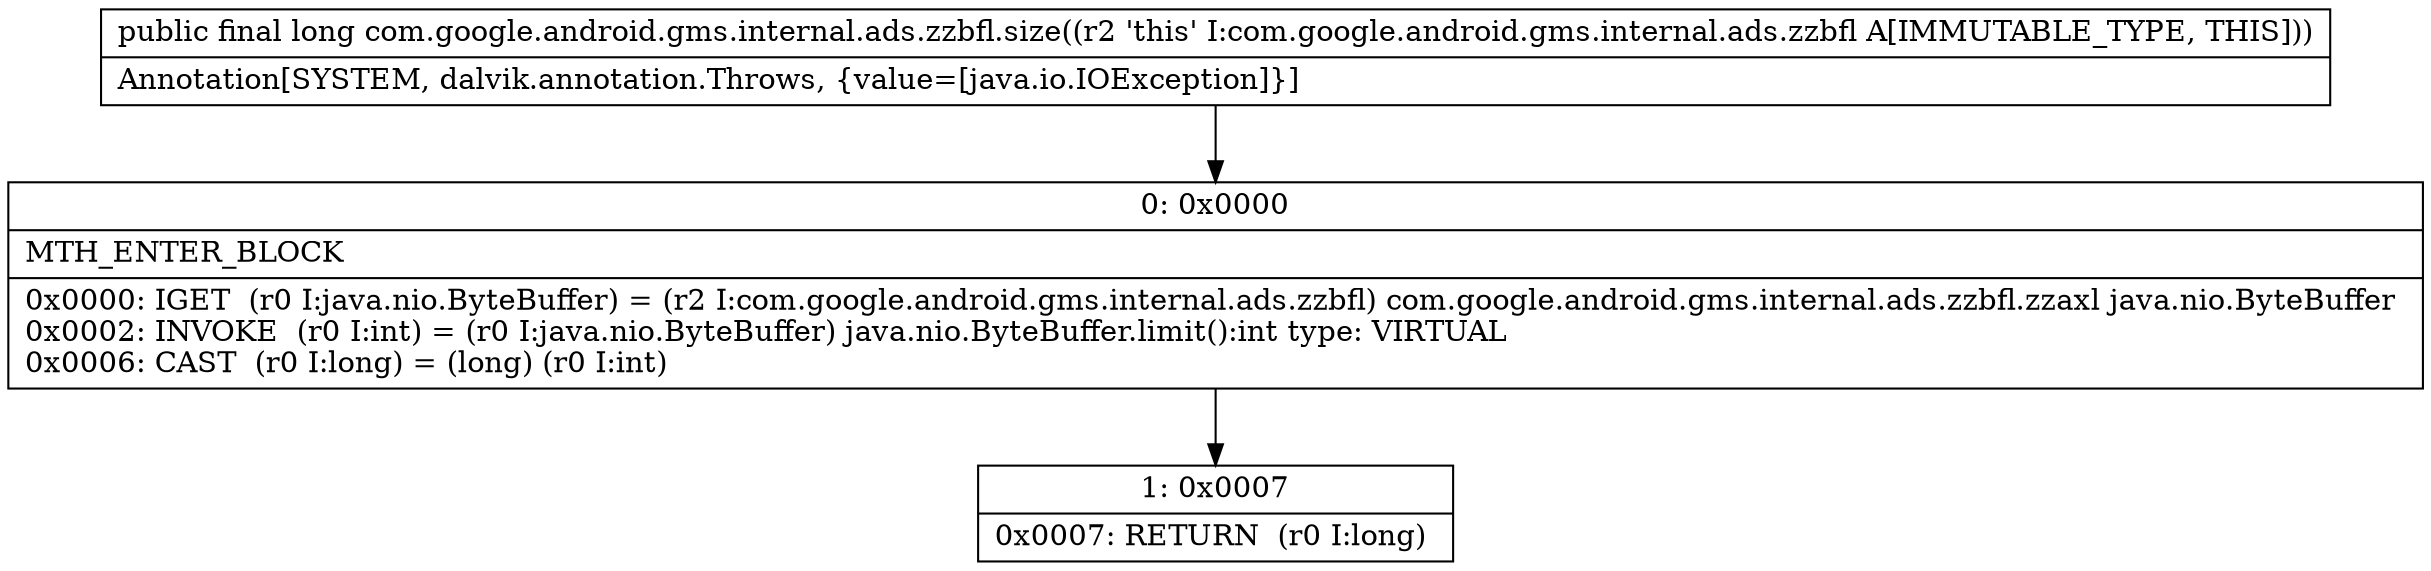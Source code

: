 digraph "CFG forcom.google.android.gms.internal.ads.zzbfl.size()J" {
Node_0 [shape=record,label="{0\:\ 0x0000|MTH_ENTER_BLOCK\l|0x0000: IGET  (r0 I:java.nio.ByteBuffer) = (r2 I:com.google.android.gms.internal.ads.zzbfl) com.google.android.gms.internal.ads.zzbfl.zzaxl java.nio.ByteBuffer \l0x0002: INVOKE  (r0 I:int) = (r0 I:java.nio.ByteBuffer) java.nio.ByteBuffer.limit():int type: VIRTUAL \l0x0006: CAST  (r0 I:long) = (long) (r0 I:int) \l}"];
Node_1 [shape=record,label="{1\:\ 0x0007|0x0007: RETURN  (r0 I:long) \l}"];
MethodNode[shape=record,label="{public final long com.google.android.gms.internal.ads.zzbfl.size((r2 'this' I:com.google.android.gms.internal.ads.zzbfl A[IMMUTABLE_TYPE, THIS]))  | Annotation[SYSTEM, dalvik.annotation.Throws, \{value=[java.io.IOException]\}]\l}"];
MethodNode -> Node_0;
Node_0 -> Node_1;
}

